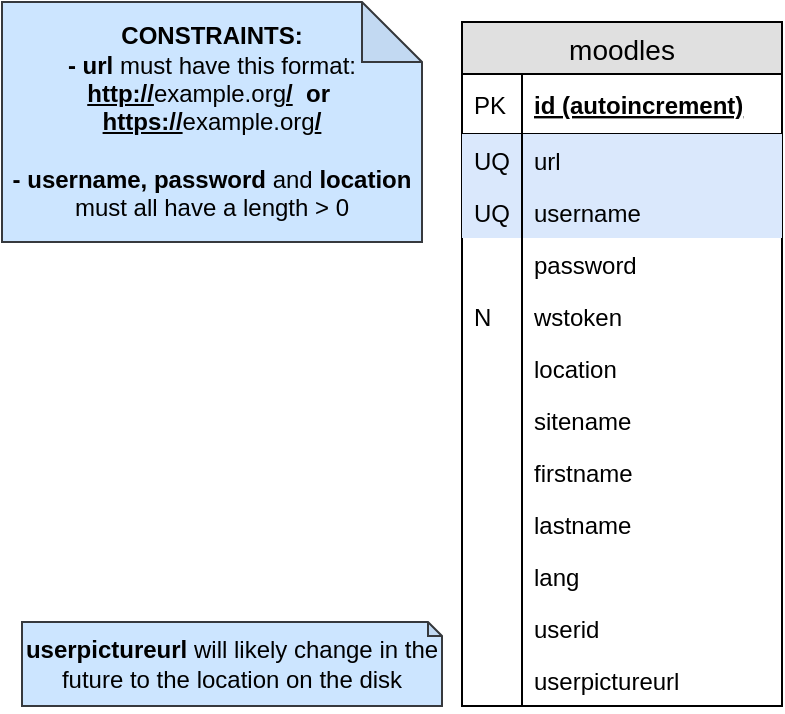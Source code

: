<mxfile version="12.6.4" type="device"><diagram id="IwnenHdid8xizg1jXRGG" name="Page-1"><mxGraphModel dx="648" dy="341" grid="1" gridSize="10" guides="1" tooltips="1" connect="1" arrows="1" fold="1" page="1" pageScale="1" pageWidth="850" pageHeight="1100" math="0" shadow="0"><root><mxCell id="0"/><mxCell id="1" parent="0"/><mxCell id="Ym9LLyicGNNErHvYUnxw-1" value="moodles" style="swimlane;fontStyle=0;childLayout=stackLayout;horizontal=1;startSize=26;fillColor=#e0e0e0;horizontalStack=0;resizeParent=1;resizeParentMax=0;resizeLast=0;collapsible=1;marginBottom=0;swimlaneFillColor=#ffffff;align=center;fontSize=14;" parent="1" vertex="1"><mxGeometry x="250" y="170" width="160" height="342" as="geometry"/></mxCell><mxCell id="Ym9LLyicGNNErHvYUnxw-2" value="id (autoincrement)" style="shape=partialRectangle;top=0;left=0;right=0;bottom=1;align=left;verticalAlign=middle;fillColor=none;spacingLeft=34;spacingRight=4;overflow=hidden;rotatable=0;points=[[0,0.5],[1,0.5]];portConstraint=eastwest;dropTarget=0;fontStyle=5;fontSize=12;" parent="Ym9LLyicGNNErHvYUnxw-1" vertex="1"><mxGeometry y="26" width="160" height="30" as="geometry"/></mxCell><mxCell id="Ym9LLyicGNNErHvYUnxw-3" value="PK" style="shape=partialRectangle;top=0;left=0;bottom=0;fillColor=none;align=left;verticalAlign=middle;spacingLeft=4;spacingRight=4;overflow=hidden;rotatable=0;points=[];portConstraint=eastwest;part=1;fontSize=12;" parent="Ym9LLyicGNNErHvYUnxw-2" vertex="1" connectable="0"><mxGeometry width="30" height="30" as="geometry"/></mxCell><mxCell id="Ym9LLyicGNNErHvYUnxw-4" value="url" style="shape=partialRectangle;top=0;left=0;right=0;bottom=0;align=left;verticalAlign=top;fillColor=#dae8fc;spacingLeft=34;spacingRight=4;overflow=hidden;rotatable=0;points=[[0,0.5],[1,0.5]];portConstraint=eastwest;dropTarget=0;fontSize=12;strokeColor=#6c8ebf;" parent="Ym9LLyicGNNErHvYUnxw-1" vertex="1"><mxGeometry y="56" width="160" height="26" as="geometry"/></mxCell><mxCell id="Ym9LLyicGNNErHvYUnxw-5" value="UQ" style="shape=partialRectangle;top=0;left=0;bottom=0;fillColor=none;align=left;verticalAlign=top;spacingLeft=4;spacingRight=4;overflow=hidden;rotatable=0;points=[];portConstraint=eastwest;part=1;fontSize=12;" parent="Ym9LLyicGNNErHvYUnxw-4" vertex="1" connectable="0"><mxGeometry width="30" height="26" as="geometry"/></mxCell><mxCell id="Ym9LLyicGNNErHvYUnxw-31" value="username" style="shape=partialRectangle;top=0;left=0;right=0;bottom=0;align=left;verticalAlign=top;fillColor=#dae8fc;spacingLeft=34;spacingRight=4;overflow=hidden;rotatable=0;points=[[0,0.5],[1,0.5]];portConstraint=eastwest;dropTarget=0;fontSize=12;strokeColor=#6c8ebf;" parent="Ym9LLyicGNNErHvYUnxw-1" vertex="1"><mxGeometry y="82" width="160" height="26" as="geometry"/></mxCell><mxCell id="Ym9LLyicGNNErHvYUnxw-32" value="UQ" style="shape=partialRectangle;top=0;left=0;bottom=0;fillColor=none;align=left;verticalAlign=top;spacingLeft=4;spacingRight=4;overflow=hidden;rotatable=0;points=[];portConstraint=eastwest;part=1;fontSize=12;" parent="Ym9LLyicGNNErHvYUnxw-31" vertex="1" connectable="0"><mxGeometry width="30" height="26" as="geometry"/></mxCell><mxCell id="Ym9LLyicGNNErHvYUnxw-33" value="password" style="shape=partialRectangle;top=0;left=0;right=0;bottom=0;align=left;verticalAlign=top;fillColor=none;spacingLeft=34;spacingRight=4;overflow=hidden;rotatable=0;points=[[0,0.5],[1,0.5]];portConstraint=eastwest;dropTarget=0;fontSize=12;" parent="Ym9LLyicGNNErHvYUnxw-1" vertex="1"><mxGeometry y="108" width="160" height="26" as="geometry"/></mxCell><mxCell id="Ym9LLyicGNNErHvYUnxw-34" value="" style="shape=partialRectangle;top=0;left=0;bottom=0;fillColor=none;align=left;verticalAlign=top;spacingLeft=4;spacingRight=4;overflow=hidden;rotatable=0;points=[];portConstraint=eastwest;part=1;fontSize=12;" parent="Ym9LLyicGNNErHvYUnxw-33" vertex="1" connectable="0"><mxGeometry width="30" height="26" as="geometry"/></mxCell><mxCell id="Ym9LLyicGNNErHvYUnxw-35" value="wstoken" style="shape=partialRectangle;top=0;left=0;right=0;bottom=0;align=left;verticalAlign=top;fillColor=none;spacingLeft=34;spacingRight=4;overflow=hidden;rotatable=0;points=[[0,0.5],[1,0.5]];portConstraint=eastwest;dropTarget=0;fontSize=12;" parent="Ym9LLyicGNNErHvYUnxw-1" vertex="1"><mxGeometry y="134" width="160" height="26" as="geometry"/></mxCell><mxCell id="Ym9LLyicGNNErHvYUnxw-36" value="N" style="shape=partialRectangle;top=0;left=0;bottom=0;fillColor=none;align=left;verticalAlign=top;spacingLeft=4;spacingRight=4;overflow=hidden;rotatable=0;points=[];portConstraint=eastwest;part=1;fontSize=12;" parent="Ym9LLyicGNNErHvYUnxw-35" vertex="1" connectable="0"><mxGeometry width="30" height="26" as="geometry"/></mxCell><mxCell id="Ym9LLyicGNNErHvYUnxw-16" value="location" style="shape=partialRectangle;top=0;left=0;right=0;bottom=0;align=left;verticalAlign=top;fillColor=none;spacingLeft=34;spacingRight=4;overflow=hidden;rotatable=0;points=[[0,0.5],[1,0.5]];portConstraint=eastwest;dropTarget=0;fontSize=12;" parent="Ym9LLyicGNNErHvYUnxw-1" vertex="1"><mxGeometry y="160" width="160" height="26" as="geometry"/></mxCell><mxCell id="Ym9LLyicGNNErHvYUnxw-17" value="" style="shape=partialRectangle;top=0;left=0;bottom=0;fillColor=none;align=left;verticalAlign=top;spacingLeft=4;spacingRight=4;overflow=hidden;rotatable=0;points=[];portConstraint=eastwest;part=1;fontSize=12;" parent="Ym9LLyicGNNErHvYUnxw-16" vertex="1" connectable="0"><mxGeometry width="30" height="26" as="geometry"/></mxCell><mxCell id="n-XIEDdAp3IJLCjiU2Xb-1" value="sitename" style="shape=partialRectangle;top=0;left=0;right=0;bottom=0;align=left;verticalAlign=top;fillColor=none;spacingLeft=34;spacingRight=4;overflow=hidden;rotatable=0;points=[[0,0.5],[1,0.5]];portConstraint=eastwest;dropTarget=0;fontSize=12;" vertex="1" parent="Ym9LLyicGNNErHvYUnxw-1"><mxGeometry y="186" width="160" height="26" as="geometry"/></mxCell><mxCell id="n-XIEDdAp3IJLCjiU2Xb-2" value="" style="shape=partialRectangle;top=0;left=0;bottom=0;fillColor=none;align=left;verticalAlign=top;spacingLeft=4;spacingRight=4;overflow=hidden;rotatable=0;points=[];portConstraint=eastwest;part=1;fontSize=12;" vertex="1" connectable="0" parent="n-XIEDdAp3IJLCjiU2Xb-1"><mxGeometry width="30" height="26" as="geometry"/></mxCell><mxCell id="n-XIEDdAp3IJLCjiU2Xb-3" value="firstname" style="shape=partialRectangle;top=0;left=0;right=0;bottom=0;align=left;verticalAlign=top;fillColor=none;spacingLeft=34;spacingRight=4;overflow=hidden;rotatable=0;points=[[0,0.5],[1,0.5]];portConstraint=eastwest;dropTarget=0;fontSize=12;" vertex="1" parent="Ym9LLyicGNNErHvYUnxw-1"><mxGeometry y="212" width="160" height="26" as="geometry"/></mxCell><mxCell id="n-XIEDdAp3IJLCjiU2Xb-4" value="" style="shape=partialRectangle;top=0;left=0;bottom=0;fillColor=none;align=left;verticalAlign=top;spacingLeft=4;spacingRight=4;overflow=hidden;rotatable=0;points=[];portConstraint=eastwest;part=1;fontSize=12;" vertex="1" connectable="0" parent="n-XIEDdAp3IJLCjiU2Xb-3"><mxGeometry width="30" height="26" as="geometry"/></mxCell><mxCell id="n-XIEDdAp3IJLCjiU2Xb-5" value="lastname" style="shape=partialRectangle;top=0;left=0;right=0;bottom=0;align=left;verticalAlign=top;fillColor=none;spacingLeft=34;spacingRight=4;overflow=hidden;rotatable=0;points=[[0,0.5],[1,0.5]];portConstraint=eastwest;dropTarget=0;fontSize=12;" vertex="1" parent="Ym9LLyicGNNErHvYUnxw-1"><mxGeometry y="238" width="160" height="26" as="geometry"/></mxCell><mxCell id="n-XIEDdAp3IJLCjiU2Xb-6" value="" style="shape=partialRectangle;top=0;left=0;bottom=0;fillColor=none;align=left;verticalAlign=top;spacingLeft=4;spacingRight=4;overflow=hidden;rotatable=0;points=[];portConstraint=eastwest;part=1;fontSize=12;" vertex="1" connectable="0" parent="n-XIEDdAp3IJLCjiU2Xb-5"><mxGeometry width="30" height="26" as="geometry"/></mxCell><mxCell id="n-XIEDdAp3IJLCjiU2Xb-7" value="lang" style="shape=partialRectangle;top=0;left=0;right=0;bottom=0;align=left;verticalAlign=top;fillColor=none;spacingLeft=34;spacingRight=4;overflow=hidden;rotatable=0;points=[[0,0.5],[1,0.5]];portConstraint=eastwest;dropTarget=0;fontSize=12;" vertex="1" parent="Ym9LLyicGNNErHvYUnxw-1"><mxGeometry y="264" width="160" height="26" as="geometry"/></mxCell><mxCell id="n-XIEDdAp3IJLCjiU2Xb-8" value="" style="shape=partialRectangle;top=0;left=0;bottom=0;fillColor=none;align=left;verticalAlign=top;spacingLeft=4;spacingRight=4;overflow=hidden;rotatable=0;points=[];portConstraint=eastwest;part=1;fontSize=12;" vertex="1" connectable="0" parent="n-XIEDdAp3IJLCjiU2Xb-7"><mxGeometry width="30" height="26" as="geometry"/></mxCell><mxCell id="n-XIEDdAp3IJLCjiU2Xb-9" value="userid" style="shape=partialRectangle;top=0;left=0;right=0;bottom=0;align=left;verticalAlign=top;fillColor=none;spacingLeft=34;spacingRight=4;overflow=hidden;rotatable=0;points=[[0,0.5],[1,0.5]];portConstraint=eastwest;dropTarget=0;fontSize=12;" vertex="1" parent="Ym9LLyicGNNErHvYUnxw-1"><mxGeometry y="290" width="160" height="26" as="geometry"/></mxCell><mxCell id="n-XIEDdAp3IJLCjiU2Xb-10" value="" style="shape=partialRectangle;top=0;left=0;bottom=0;fillColor=none;align=left;verticalAlign=top;spacingLeft=4;spacingRight=4;overflow=hidden;rotatable=0;points=[];portConstraint=eastwest;part=1;fontSize=12;" vertex="1" connectable="0" parent="n-XIEDdAp3IJLCjiU2Xb-9"><mxGeometry width="30" height="26" as="geometry"/></mxCell><mxCell id="n-XIEDdAp3IJLCjiU2Xb-11" value="userpictureurl" style="shape=partialRectangle;top=0;left=0;right=0;bottom=0;align=left;verticalAlign=top;fillColor=none;spacingLeft=34;spacingRight=4;overflow=hidden;rotatable=0;points=[[0,0.5],[1,0.5]];portConstraint=eastwest;dropTarget=0;fontSize=12;" vertex="1" parent="Ym9LLyicGNNErHvYUnxw-1"><mxGeometry y="316" width="160" height="26" as="geometry"/></mxCell><mxCell id="n-XIEDdAp3IJLCjiU2Xb-12" value="" style="shape=partialRectangle;top=0;left=0;bottom=0;fillColor=none;align=left;verticalAlign=top;spacingLeft=4;spacingRight=4;overflow=hidden;rotatable=0;points=[];portConstraint=eastwest;part=1;fontSize=12;" vertex="1" connectable="0" parent="n-XIEDdAp3IJLCjiU2Xb-11"><mxGeometry width="30" height="26" as="geometry"/></mxCell><mxCell id="Ym9LLyicGNNErHvYUnxw-37" value="&lt;b&gt;CONSTRAINTS:&lt;br&gt;- url&lt;/b&gt; must have this format:&lt;br&gt;&lt;b&gt;&lt;u&gt;http://&lt;/u&gt;&lt;/b&gt;example.org&lt;b&gt;&lt;u&gt;/&lt;/u&gt;&amp;nbsp; or&amp;nbsp; &lt;u&gt;https://&lt;/u&gt;&lt;/b&gt;example.org&lt;b&gt;&lt;u&gt;/&lt;br&gt;&lt;/u&gt;&lt;br&gt;- username, password &lt;/b&gt;and &lt;b&gt;location &lt;/b&gt;must all have a length &amp;gt; 0" style="shape=note;whiteSpace=wrap;html=1;backgroundOutline=1;darkOpacity=0.05;fillColor=#cce5ff;strokeColor=#36393d;" parent="1" vertex="1"><mxGeometry x="20" y="160" width="210" height="120" as="geometry"/></mxCell><mxCell id="n-XIEDdAp3IJLCjiU2Xb-13" value="&lt;b&gt;userpictureurl &lt;/b&gt;will likely change in the future to the location on the disk" style="shape=note;whiteSpace=wrap;html=1;backgroundOutline=1;darkOpacity=0.05;fillColor=#cce5ff;strokeColor=#36393d;size=7;" vertex="1" parent="1"><mxGeometry x="30" y="470" width="210" height="42" as="geometry"/></mxCell></root></mxGraphModel></diagram></mxfile>